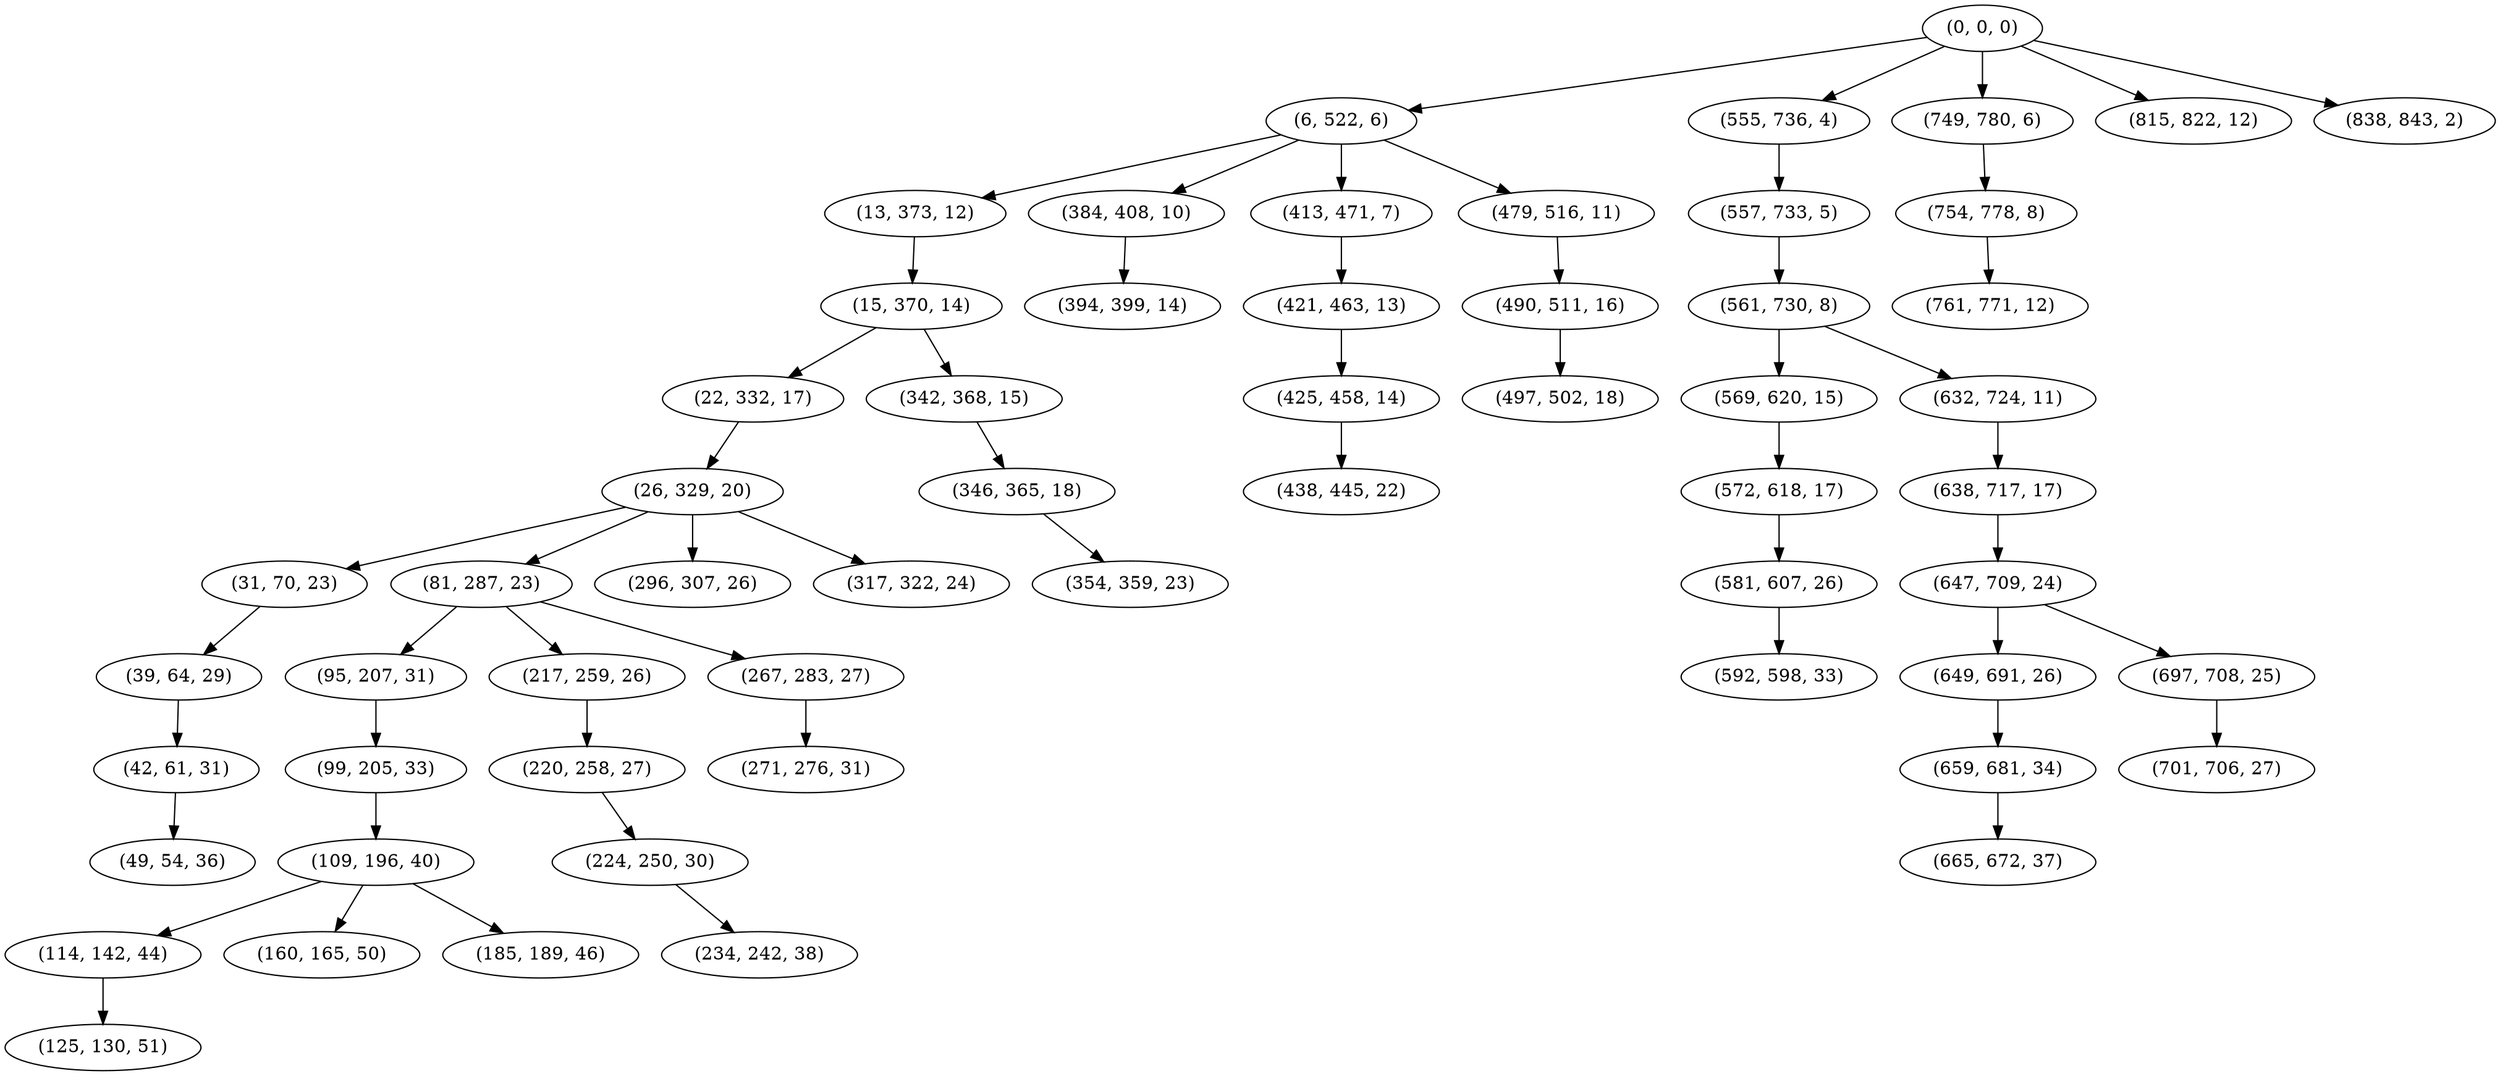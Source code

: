 digraph tree {
    "(0, 0, 0)";
    "(6, 522, 6)";
    "(13, 373, 12)";
    "(15, 370, 14)";
    "(22, 332, 17)";
    "(26, 329, 20)";
    "(31, 70, 23)";
    "(39, 64, 29)";
    "(42, 61, 31)";
    "(49, 54, 36)";
    "(81, 287, 23)";
    "(95, 207, 31)";
    "(99, 205, 33)";
    "(109, 196, 40)";
    "(114, 142, 44)";
    "(125, 130, 51)";
    "(160, 165, 50)";
    "(185, 189, 46)";
    "(217, 259, 26)";
    "(220, 258, 27)";
    "(224, 250, 30)";
    "(234, 242, 38)";
    "(267, 283, 27)";
    "(271, 276, 31)";
    "(296, 307, 26)";
    "(317, 322, 24)";
    "(342, 368, 15)";
    "(346, 365, 18)";
    "(354, 359, 23)";
    "(384, 408, 10)";
    "(394, 399, 14)";
    "(413, 471, 7)";
    "(421, 463, 13)";
    "(425, 458, 14)";
    "(438, 445, 22)";
    "(479, 516, 11)";
    "(490, 511, 16)";
    "(497, 502, 18)";
    "(555, 736, 4)";
    "(557, 733, 5)";
    "(561, 730, 8)";
    "(569, 620, 15)";
    "(572, 618, 17)";
    "(581, 607, 26)";
    "(592, 598, 33)";
    "(632, 724, 11)";
    "(638, 717, 17)";
    "(647, 709, 24)";
    "(649, 691, 26)";
    "(659, 681, 34)";
    "(665, 672, 37)";
    "(697, 708, 25)";
    "(701, 706, 27)";
    "(749, 780, 6)";
    "(754, 778, 8)";
    "(761, 771, 12)";
    "(815, 822, 12)";
    "(838, 843, 2)";
    "(0, 0, 0)" -> "(6, 522, 6)";
    "(0, 0, 0)" -> "(555, 736, 4)";
    "(0, 0, 0)" -> "(749, 780, 6)";
    "(0, 0, 0)" -> "(815, 822, 12)";
    "(0, 0, 0)" -> "(838, 843, 2)";
    "(6, 522, 6)" -> "(13, 373, 12)";
    "(6, 522, 6)" -> "(384, 408, 10)";
    "(6, 522, 6)" -> "(413, 471, 7)";
    "(6, 522, 6)" -> "(479, 516, 11)";
    "(13, 373, 12)" -> "(15, 370, 14)";
    "(15, 370, 14)" -> "(22, 332, 17)";
    "(15, 370, 14)" -> "(342, 368, 15)";
    "(22, 332, 17)" -> "(26, 329, 20)";
    "(26, 329, 20)" -> "(31, 70, 23)";
    "(26, 329, 20)" -> "(81, 287, 23)";
    "(26, 329, 20)" -> "(296, 307, 26)";
    "(26, 329, 20)" -> "(317, 322, 24)";
    "(31, 70, 23)" -> "(39, 64, 29)";
    "(39, 64, 29)" -> "(42, 61, 31)";
    "(42, 61, 31)" -> "(49, 54, 36)";
    "(81, 287, 23)" -> "(95, 207, 31)";
    "(81, 287, 23)" -> "(217, 259, 26)";
    "(81, 287, 23)" -> "(267, 283, 27)";
    "(95, 207, 31)" -> "(99, 205, 33)";
    "(99, 205, 33)" -> "(109, 196, 40)";
    "(109, 196, 40)" -> "(114, 142, 44)";
    "(109, 196, 40)" -> "(160, 165, 50)";
    "(109, 196, 40)" -> "(185, 189, 46)";
    "(114, 142, 44)" -> "(125, 130, 51)";
    "(217, 259, 26)" -> "(220, 258, 27)";
    "(220, 258, 27)" -> "(224, 250, 30)";
    "(224, 250, 30)" -> "(234, 242, 38)";
    "(267, 283, 27)" -> "(271, 276, 31)";
    "(342, 368, 15)" -> "(346, 365, 18)";
    "(346, 365, 18)" -> "(354, 359, 23)";
    "(384, 408, 10)" -> "(394, 399, 14)";
    "(413, 471, 7)" -> "(421, 463, 13)";
    "(421, 463, 13)" -> "(425, 458, 14)";
    "(425, 458, 14)" -> "(438, 445, 22)";
    "(479, 516, 11)" -> "(490, 511, 16)";
    "(490, 511, 16)" -> "(497, 502, 18)";
    "(555, 736, 4)" -> "(557, 733, 5)";
    "(557, 733, 5)" -> "(561, 730, 8)";
    "(561, 730, 8)" -> "(569, 620, 15)";
    "(561, 730, 8)" -> "(632, 724, 11)";
    "(569, 620, 15)" -> "(572, 618, 17)";
    "(572, 618, 17)" -> "(581, 607, 26)";
    "(581, 607, 26)" -> "(592, 598, 33)";
    "(632, 724, 11)" -> "(638, 717, 17)";
    "(638, 717, 17)" -> "(647, 709, 24)";
    "(647, 709, 24)" -> "(649, 691, 26)";
    "(647, 709, 24)" -> "(697, 708, 25)";
    "(649, 691, 26)" -> "(659, 681, 34)";
    "(659, 681, 34)" -> "(665, 672, 37)";
    "(697, 708, 25)" -> "(701, 706, 27)";
    "(749, 780, 6)" -> "(754, 778, 8)";
    "(754, 778, 8)" -> "(761, 771, 12)";
}
